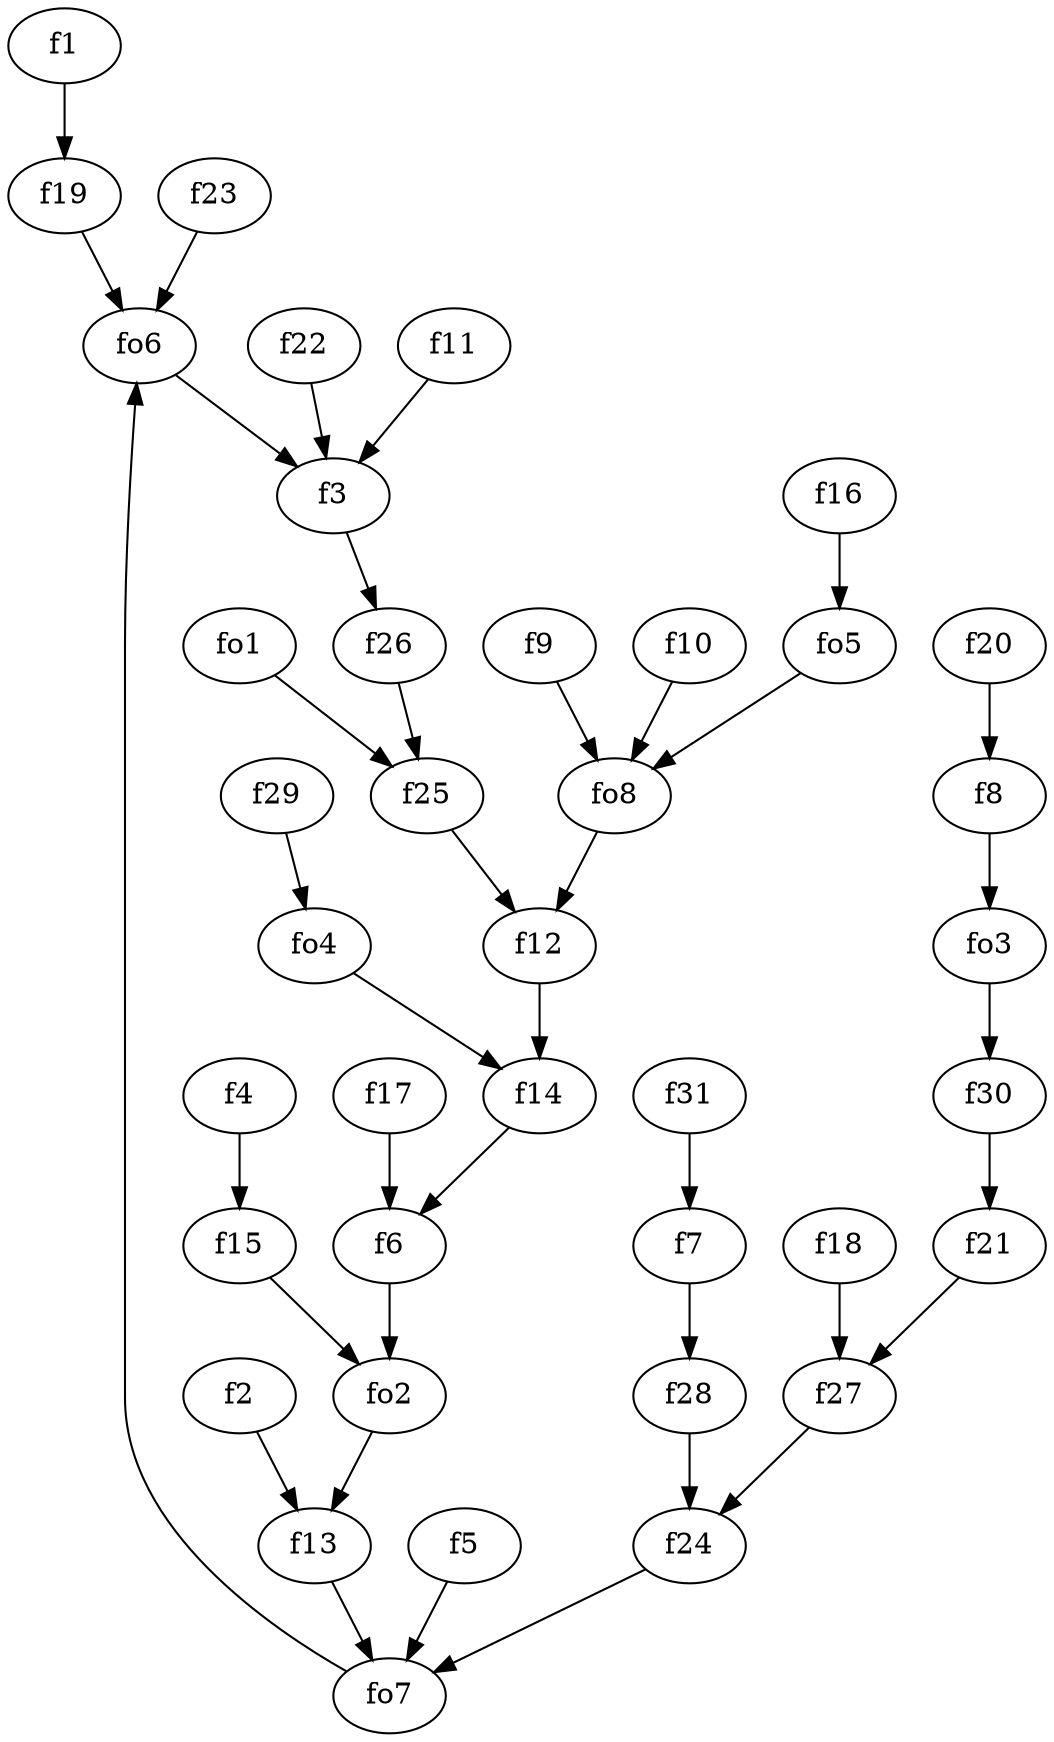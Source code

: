 strict digraph  {
f1;
f2;
f3;
f4;
f5;
f6;
f7;
f8;
f9;
f10;
f11;
f12;
f13;
f14;
f15;
f16;
f17;
f18;
f19;
f20;
f21;
f22;
f23;
f24;
f25;
f26;
f27;
f28;
f29;
f30;
f31;
fo1;
fo2;
fo3;
fo4;
fo5;
fo6;
fo7;
fo8;
f1 -> f19  [weight=2];
f2 -> f13  [weight=2];
f3 -> f26  [weight=2];
f4 -> f15  [weight=2];
f5 -> fo7  [weight=2];
f6 -> fo2  [weight=2];
f7 -> f28  [weight=2];
f8 -> fo3  [weight=2];
f9 -> fo8  [weight=2];
f10 -> fo8  [weight=2];
f11 -> f3  [weight=2];
f12 -> f14  [weight=2];
f13 -> fo7  [weight=2];
f14 -> f6  [weight=2];
f15 -> fo2  [weight=2];
f16 -> fo5  [weight=2];
f17 -> f6  [weight=2];
f18 -> f27  [weight=2];
f19 -> fo6  [weight=2];
f20 -> f8  [weight=2];
f21 -> f27  [weight=2];
f22 -> f3  [weight=2];
f23 -> fo6  [weight=2];
f24 -> fo7  [weight=2];
f25 -> f12  [weight=2];
f26 -> f25  [weight=2];
f27 -> f24  [weight=2];
f28 -> f24  [weight=2];
f29 -> fo4  [weight=2];
f30 -> f21  [weight=2];
f31 -> f7  [weight=2];
fo1 -> f25  [weight=2];
fo2 -> f13  [weight=2];
fo3 -> f30  [weight=2];
fo4 -> f14  [weight=2];
fo5 -> fo8  [weight=2];
fo6 -> f3  [weight=2];
fo7 -> fo6  [weight=2];
fo8 -> f12  [weight=2];
}
